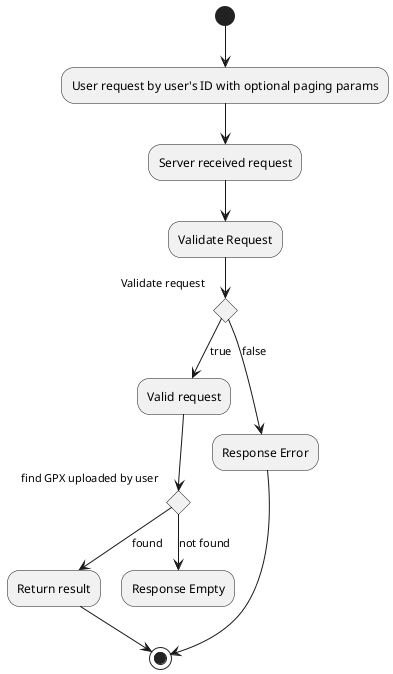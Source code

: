 @startuml FindGPXByUser

(*) --> "User request by user's ID with optional paging params"
--> "Server received request"
--> "Validate Request"
if "Validate request" then
-->[true] "Valid request"
if "find GPX uploaded by user" then
-->[found] "Return result"
--> (*)
else
-->[not found] "Response Empty"
endif
else
-->[false] "Response Error"
endif
--> (*)

@enduml
